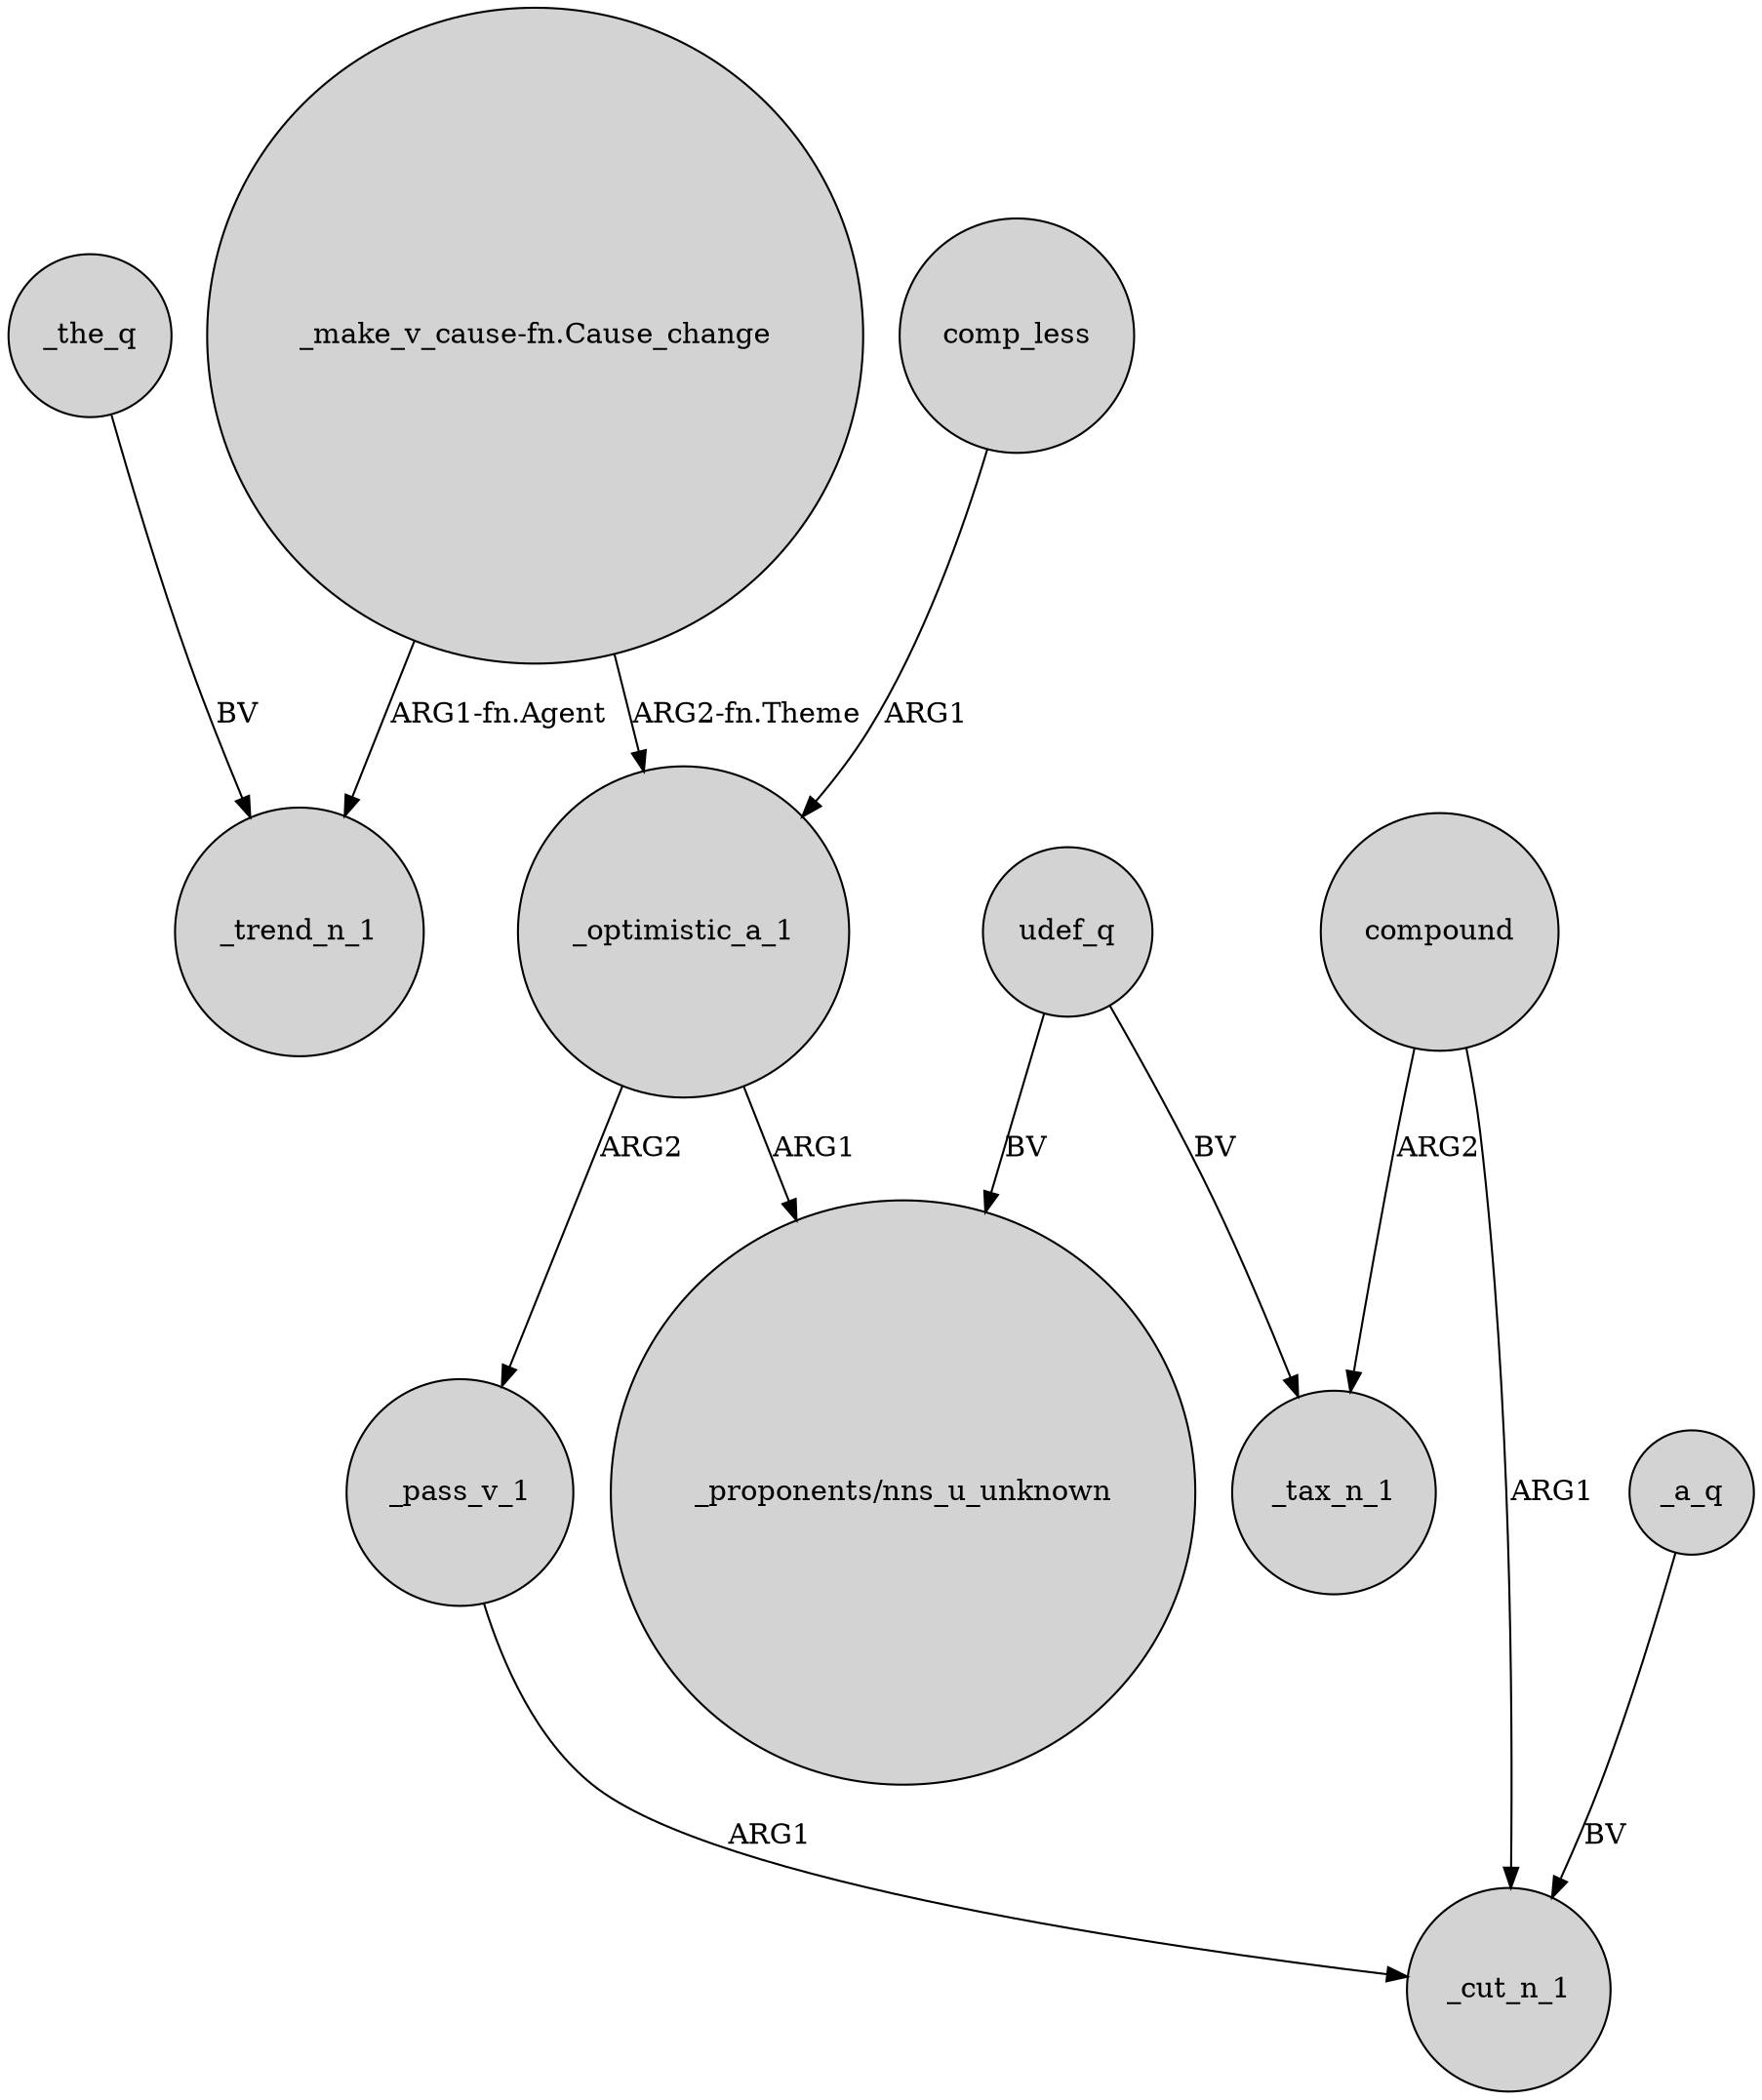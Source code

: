 digraph {
	node [shape=circle style=filled]
	_the_q -> _trend_n_1 [label=BV]
	"_make_v_cause-fn.Cause_change" -> _optimistic_a_1 [label="ARG2-fn.Theme"]
	udef_q -> "_proponents/nns_u_unknown" [label=BV]
	_optimistic_a_1 -> _pass_v_1 [label=ARG2]
	_a_q -> _cut_n_1 [label=BV]
	comp_less -> _optimistic_a_1 [label=ARG1]
	compound -> _cut_n_1 [label=ARG1]
	compound -> _tax_n_1 [label=ARG2]
	_pass_v_1 -> _cut_n_1 [label=ARG1]
	"_make_v_cause-fn.Cause_change" -> _trend_n_1 [label="ARG1-fn.Agent"]
	_optimistic_a_1 -> "_proponents/nns_u_unknown" [label=ARG1]
	udef_q -> _tax_n_1 [label=BV]
}
